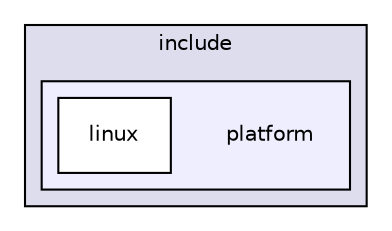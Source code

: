 digraph "include/platform" {
  compound=true
  node [ fontsize="10", fontname="Helvetica"];
  edge [ labelfontsize="10", labelfontname="Helvetica"];
  subgraph clusterdir_d44c64559bbebec7f509842c48db8b23 {
    graph [ bgcolor="#ddddee", pencolor="black", label="include" fontname="Helvetica", fontsize="10", URL="dir_d44c64559bbebec7f509842c48db8b23.html"]
  subgraph clusterdir_ac186d3e8926949364e5821f25491cc3 {
    graph [ bgcolor="#eeeeff", pencolor="black", label="" URL="dir_ac186d3e8926949364e5821f25491cc3.html"];
    dir_ac186d3e8926949364e5821f25491cc3 [shape=plaintext label="platform"];
    dir_ce7e87c67b576f88b928e826cabb3044 [shape=box label="linux" color="black" fillcolor="white" style="filled" URL="dir_ce7e87c67b576f88b928e826cabb3044.html"];
  }
  }
}
